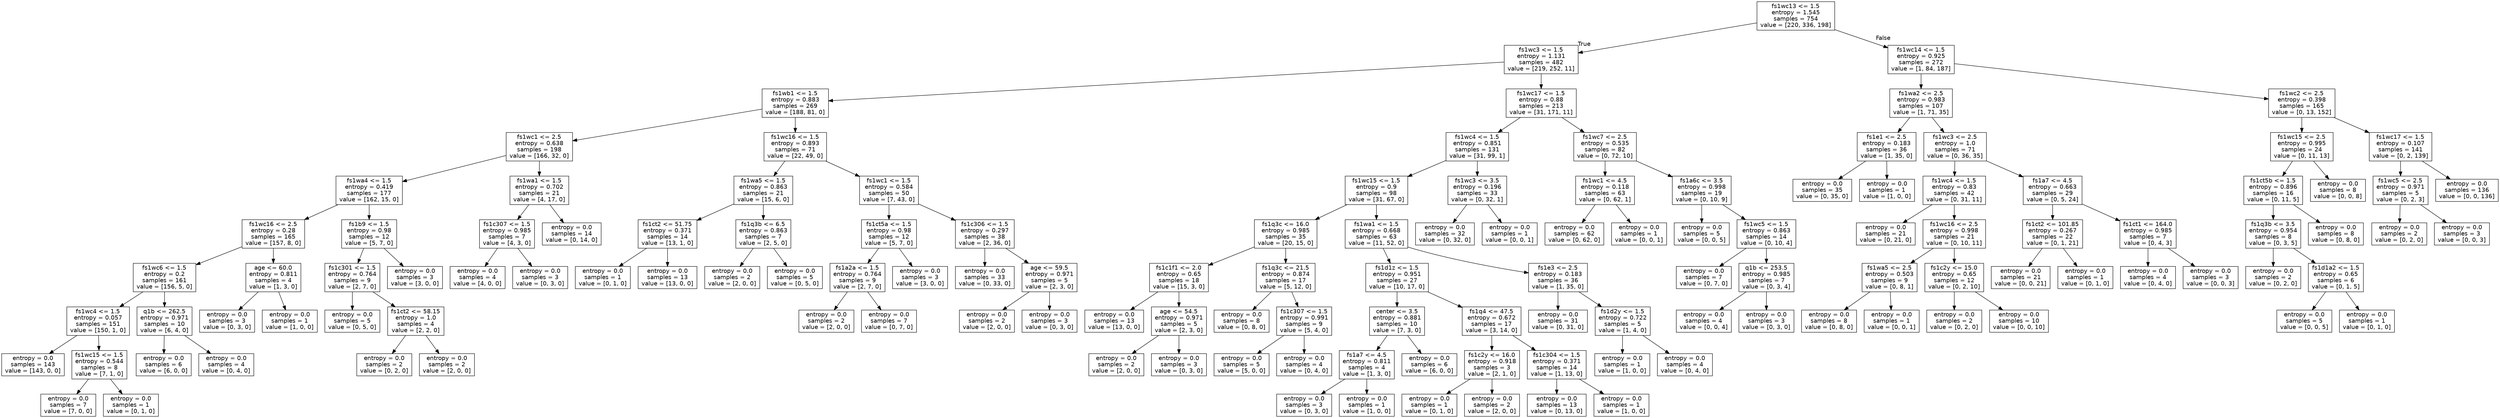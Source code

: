 digraph Tree {
node [shape=box, fontname="helvetica"] ;
edge [fontname="helvetica"] ;
0 [label="fs1wc13 <= 1.5\nentropy = 1.545\nsamples = 754\nvalue = [220, 336, 198]"] ;
1 [label="fs1wc3 <= 1.5\nentropy = 1.131\nsamples = 482\nvalue = [219, 252, 11]"] ;
0 -> 1 [labeldistance=2.5, labelangle=45, headlabel="True"] ;
2 [label="fs1wb1 <= 1.5\nentropy = 0.883\nsamples = 269\nvalue = [188, 81, 0]"] ;
1 -> 2 ;
3 [label="fs1wc1 <= 2.5\nentropy = 0.638\nsamples = 198\nvalue = [166, 32, 0]"] ;
2 -> 3 ;
4 [label="fs1wa4 <= 1.5\nentropy = 0.419\nsamples = 177\nvalue = [162, 15, 0]"] ;
3 -> 4 ;
5 [label="fs1wc16 <= 2.5\nentropy = 0.28\nsamples = 165\nvalue = [157, 8, 0]"] ;
4 -> 5 ;
6 [label="fs1wc6 <= 1.5\nentropy = 0.2\nsamples = 161\nvalue = [156, 5, 0]"] ;
5 -> 6 ;
7 [label="fs1wc4 <= 1.5\nentropy = 0.057\nsamples = 151\nvalue = [150, 1, 0]"] ;
6 -> 7 ;
8 [label="entropy = 0.0\nsamples = 143\nvalue = [143, 0, 0]"] ;
7 -> 8 ;
9 [label="fs1wc15 <= 1.5\nentropy = 0.544\nsamples = 8\nvalue = [7, 1, 0]"] ;
7 -> 9 ;
10 [label="entropy = 0.0\nsamples = 7\nvalue = [7, 0, 0]"] ;
9 -> 10 ;
11 [label="entropy = 0.0\nsamples = 1\nvalue = [0, 1, 0]"] ;
9 -> 11 ;
12 [label="q1b <= 262.5\nentropy = 0.971\nsamples = 10\nvalue = [6, 4, 0]"] ;
6 -> 12 ;
13 [label="entropy = 0.0\nsamples = 6\nvalue = [6, 0, 0]"] ;
12 -> 13 ;
14 [label="entropy = 0.0\nsamples = 4\nvalue = [0, 4, 0]"] ;
12 -> 14 ;
15 [label="age <= 60.0\nentropy = 0.811\nsamples = 4\nvalue = [1, 3, 0]"] ;
5 -> 15 ;
16 [label="entropy = 0.0\nsamples = 3\nvalue = [0, 3, 0]"] ;
15 -> 16 ;
17 [label="entropy = 0.0\nsamples = 1\nvalue = [1, 0, 0]"] ;
15 -> 17 ;
18 [label="fs1b9 <= 1.5\nentropy = 0.98\nsamples = 12\nvalue = [5, 7, 0]"] ;
4 -> 18 ;
19 [label="fs1c301 <= 1.5\nentropy = 0.764\nsamples = 9\nvalue = [2, 7, 0]"] ;
18 -> 19 ;
20 [label="entropy = 0.0\nsamples = 5\nvalue = [0, 5, 0]"] ;
19 -> 20 ;
21 [label="fs1ct2 <= 58.15\nentropy = 1.0\nsamples = 4\nvalue = [2, 2, 0]"] ;
19 -> 21 ;
22 [label="entropy = 0.0\nsamples = 2\nvalue = [0, 2, 0]"] ;
21 -> 22 ;
23 [label="entropy = 0.0\nsamples = 2\nvalue = [2, 0, 0]"] ;
21 -> 23 ;
24 [label="entropy = 0.0\nsamples = 3\nvalue = [3, 0, 0]"] ;
18 -> 24 ;
25 [label="fs1wa1 <= 1.5\nentropy = 0.702\nsamples = 21\nvalue = [4, 17, 0]"] ;
3 -> 25 ;
26 [label="fs1c307 <= 1.5\nentropy = 0.985\nsamples = 7\nvalue = [4, 3, 0]"] ;
25 -> 26 ;
27 [label="entropy = 0.0\nsamples = 4\nvalue = [4, 0, 0]"] ;
26 -> 27 ;
28 [label="entropy = 0.0\nsamples = 3\nvalue = [0, 3, 0]"] ;
26 -> 28 ;
29 [label="entropy = 0.0\nsamples = 14\nvalue = [0, 14, 0]"] ;
25 -> 29 ;
30 [label="fs1wc16 <= 1.5\nentropy = 0.893\nsamples = 71\nvalue = [22, 49, 0]"] ;
2 -> 30 ;
31 [label="fs1wa5 <= 1.5\nentropy = 0.863\nsamples = 21\nvalue = [15, 6, 0]"] ;
30 -> 31 ;
32 [label="fs1ct2 <= 51.75\nentropy = 0.371\nsamples = 14\nvalue = [13, 1, 0]"] ;
31 -> 32 ;
33 [label="entropy = 0.0\nsamples = 1\nvalue = [0, 1, 0]"] ;
32 -> 33 ;
34 [label="entropy = 0.0\nsamples = 13\nvalue = [13, 0, 0]"] ;
32 -> 34 ;
35 [label="fs1q3b <= 6.5\nentropy = 0.863\nsamples = 7\nvalue = [2, 5, 0]"] ;
31 -> 35 ;
36 [label="entropy = 0.0\nsamples = 2\nvalue = [2, 0, 0]"] ;
35 -> 36 ;
37 [label="entropy = 0.0\nsamples = 5\nvalue = [0, 5, 0]"] ;
35 -> 37 ;
38 [label="fs1wc1 <= 1.5\nentropy = 0.584\nsamples = 50\nvalue = [7, 43, 0]"] ;
30 -> 38 ;
39 [label="fs1ct5a <= 1.5\nentropy = 0.98\nsamples = 12\nvalue = [5, 7, 0]"] ;
38 -> 39 ;
40 [label="fs1a2a <= 1.5\nentropy = 0.764\nsamples = 9\nvalue = [2, 7, 0]"] ;
39 -> 40 ;
41 [label="entropy = 0.0\nsamples = 2\nvalue = [2, 0, 0]"] ;
40 -> 41 ;
42 [label="entropy = 0.0\nsamples = 7\nvalue = [0, 7, 0]"] ;
40 -> 42 ;
43 [label="entropy = 0.0\nsamples = 3\nvalue = [3, 0, 0]"] ;
39 -> 43 ;
44 [label="fs1c306 <= 1.5\nentropy = 0.297\nsamples = 38\nvalue = [2, 36, 0]"] ;
38 -> 44 ;
45 [label="entropy = 0.0\nsamples = 33\nvalue = [0, 33, 0]"] ;
44 -> 45 ;
46 [label="age <= 59.5\nentropy = 0.971\nsamples = 5\nvalue = [2, 3, 0]"] ;
44 -> 46 ;
47 [label="entropy = 0.0\nsamples = 2\nvalue = [2, 0, 0]"] ;
46 -> 47 ;
48 [label="entropy = 0.0\nsamples = 3\nvalue = [0, 3, 0]"] ;
46 -> 48 ;
49 [label="fs1wc17 <= 1.5\nentropy = 0.88\nsamples = 213\nvalue = [31, 171, 11]"] ;
1 -> 49 ;
50 [label="fs1wc4 <= 1.5\nentropy = 0.851\nsamples = 131\nvalue = [31, 99, 1]"] ;
49 -> 50 ;
51 [label="fs1wc15 <= 1.5\nentropy = 0.9\nsamples = 98\nvalue = [31, 67, 0]"] ;
50 -> 51 ;
52 [label="fs1q3c <= 16.0\nentropy = 0.985\nsamples = 35\nvalue = [20, 15, 0]"] ;
51 -> 52 ;
53 [label="fs1c1f1 <= 2.0\nentropy = 0.65\nsamples = 18\nvalue = [15, 3, 0]"] ;
52 -> 53 ;
54 [label="entropy = 0.0\nsamples = 13\nvalue = [13, 0, 0]"] ;
53 -> 54 ;
55 [label="age <= 54.5\nentropy = 0.971\nsamples = 5\nvalue = [2, 3, 0]"] ;
53 -> 55 ;
56 [label="entropy = 0.0\nsamples = 2\nvalue = [2, 0, 0]"] ;
55 -> 56 ;
57 [label="entropy = 0.0\nsamples = 3\nvalue = [0, 3, 0]"] ;
55 -> 57 ;
58 [label="fs1q3c <= 21.5\nentropy = 0.874\nsamples = 17\nvalue = [5, 12, 0]"] ;
52 -> 58 ;
59 [label="entropy = 0.0\nsamples = 8\nvalue = [0, 8, 0]"] ;
58 -> 59 ;
60 [label="fs1c307 <= 1.5\nentropy = 0.991\nsamples = 9\nvalue = [5, 4, 0]"] ;
58 -> 60 ;
61 [label="entropy = 0.0\nsamples = 5\nvalue = [5, 0, 0]"] ;
60 -> 61 ;
62 [label="entropy = 0.0\nsamples = 4\nvalue = [0, 4, 0]"] ;
60 -> 62 ;
63 [label="fs1wa1 <= 1.5\nentropy = 0.668\nsamples = 63\nvalue = [11, 52, 0]"] ;
51 -> 63 ;
64 [label="fs1d1z <= 1.5\nentropy = 0.951\nsamples = 27\nvalue = [10, 17, 0]"] ;
63 -> 64 ;
65 [label="center <= 3.5\nentropy = 0.881\nsamples = 10\nvalue = [7, 3, 0]"] ;
64 -> 65 ;
66 [label="fs1a7 <= 4.5\nentropy = 0.811\nsamples = 4\nvalue = [1, 3, 0]"] ;
65 -> 66 ;
67 [label="entropy = 0.0\nsamples = 3\nvalue = [0, 3, 0]"] ;
66 -> 67 ;
68 [label="entropy = 0.0\nsamples = 1\nvalue = [1, 0, 0]"] ;
66 -> 68 ;
69 [label="entropy = 0.0\nsamples = 6\nvalue = [6, 0, 0]"] ;
65 -> 69 ;
70 [label="fs1q4 <= 47.5\nentropy = 0.672\nsamples = 17\nvalue = [3, 14, 0]"] ;
64 -> 70 ;
71 [label="fs1c2y <= 16.0\nentropy = 0.918\nsamples = 3\nvalue = [2, 1, 0]"] ;
70 -> 71 ;
72 [label="entropy = 0.0\nsamples = 1\nvalue = [0, 1, 0]"] ;
71 -> 72 ;
73 [label="entropy = 0.0\nsamples = 2\nvalue = [2, 0, 0]"] ;
71 -> 73 ;
74 [label="fs1c304 <= 1.5\nentropy = 0.371\nsamples = 14\nvalue = [1, 13, 0]"] ;
70 -> 74 ;
75 [label="entropy = 0.0\nsamples = 13\nvalue = [0, 13, 0]"] ;
74 -> 75 ;
76 [label="entropy = 0.0\nsamples = 1\nvalue = [1, 0, 0]"] ;
74 -> 76 ;
77 [label="fs1e3 <= 2.5\nentropy = 0.183\nsamples = 36\nvalue = [1, 35, 0]"] ;
63 -> 77 ;
78 [label="entropy = 0.0\nsamples = 31\nvalue = [0, 31, 0]"] ;
77 -> 78 ;
79 [label="fs1d2y <= 1.5\nentropy = 0.722\nsamples = 5\nvalue = [1, 4, 0]"] ;
77 -> 79 ;
80 [label="entropy = 0.0\nsamples = 1\nvalue = [1, 0, 0]"] ;
79 -> 80 ;
81 [label="entropy = 0.0\nsamples = 4\nvalue = [0, 4, 0]"] ;
79 -> 81 ;
82 [label="fs1wc3 <= 3.5\nentropy = 0.196\nsamples = 33\nvalue = [0, 32, 1]"] ;
50 -> 82 ;
83 [label="entropy = 0.0\nsamples = 32\nvalue = [0, 32, 0]"] ;
82 -> 83 ;
84 [label="entropy = 0.0\nsamples = 1\nvalue = [0, 0, 1]"] ;
82 -> 84 ;
85 [label="fs1wc7 <= 2.5\nentropy = 0.535\nsamples = 82\nvalue = [0, 72, 10]"] ;
49 -> 85 ;
86 [label="fs1wc1 <= 4.5\nentropy = 0.118\nsamples = 63\nvalue = [0, 62, 1]"] ;
85 -> 86 ;
87 [label="entropy = 0.0\nsamples = 62\nvalue = [0, 62, 0]"] ;
86 -> 87 ;
88 [label="entropy = 0.0\nsamples = 1\nvalue = [0, 0, 1]"] ;
86 -> 88 ;
89 [label="fs1a6c <= 3.5\nentropy = 0.998\nsamples = 19\nvalue = [0, 10, 9]"] ;
85 -> 89 ;
90 [label="entropy = 0.0\nsamples = 5\nvalue = [0, 0, 5]"] ;
89 -> 90 ;
91 [label="fs1wc5 <= 1.5\nentropy = 0.863\nsamples = 14\nvalue = [0, 10, 4]"] ;
89 -> 91 ;
92 [label="entropy = 0.0\nsamples = 7\nvalue = [0, 7, 0]"] ;
91 -> 92 ;
93 [label="q1b <= 253.5\nentropy = 0.985\nsamples = 7\nvalue = [0, 3, 4]"] ;
91 -> 93 ;
94 [label="entropy = 0.0\nsamples = 4\nvalue = [0, 0, 4]"] ;
93 -> 94 ;
95 [label="entropy = 0.0\nsamples = 3\nvalue = [0, 3, 0]"] ;
93 -> 95 ;
96 [label="fs1wc14 <= 1.5\nentropy = 0.925\nsamples = 272\nvalue = [1, 84, 187]"] ;
0 -> 96 [labeldistance=2.5, labelangle=-45, headlabel="False"] ;
97 [label="fs1wa2 <= 2.5\nentropy = 0.983\nsamples = 107\nvalue = [1, 71, 35]"] ;
96 -> 97 ;
98 [label="fs1e1 <= 2.5\nentropy = 0.183\nsamples = 36\nvalue = [1, 35, 0]"] ;
97 -> 98 ;
99 [label="entropy = 0.0\nsamples = 35\nvalue = [0, 35, 0]"] ;
98 -> 99 ;
100 [label="entropy = 0.0\nsamples = 1\nvalue = [1, 0, 0]"] ;
98 -> 100 ;
101 [label="fs1wc3 <= 2.5\nentropy = 1.0\nsamples = 71\nvalue = [0, 36, 35]"] ;
97 -> 101 ;
102 [label="fs1wc4 <= 1.5\nentropy = 0.83\nsamples = 42\nvalue = [0, 31, 11]"] ;
101 -> 102 ;
103 [label="entropy = 0.0\nsamples = 21\nvalue = [0, 21, 0]"] ;
102 -> 103 ;
104 [label="fs1wc16 <= 2.5\nentropy = 0.998\nsamples = 21\nvalue = [0, 10, 11]"] ;
102 -> 104 ;
105 [label="fs1wa5 <= 2.5\nentropy = 0.503\nsamples = 9\nvalue = [0, 8, 1]"] ;
104 -> 105 ;
106 [label="entropy = 0.0\nsamples = 8\nvalue = [0, 8, 0]"] ;
105 -> 106 ;
107 [label="entropy = 0.0\nsamples = 1\nvalue = [0, 0, 1]"] ;
105 -> 107 ;
108 [label="fs1c2y <= 15.0\nentropy = 0.65\nsamples = 12\nvalue = [0, 2, 10]"] ;
104 -> 108 ;
109 [label="entropy = 0.0\nsamples = 2\nvalue = [0, 2, 0]"] ;
108 -> 109 ;
110 [label="entropy = 0.0\nsamples = 10\nvalue = [0, 0, 10]"] ;
108 -> 110 ;
111 [label="fs1a7 <= 4.5\nentropy = 0.663\nsamples = 29\nvalue = [0, 5, 24]"] ;
101 -> 111 ;
112 [label="fs1ct2 <= 101.85\nentropy = 0.267\nsamples = 22\nvalue = [0, 1, 21]"] ;
111 -> 112 ;
113 [label="entropy = 0.0\nsamples = 21\nvalue = [0, 0, 21]"] ;
112 -> 113 ;
114 [label="entropy = 0.0\nsamples = 1\nvalue = [0, 1, 0]"] ;
112 -> 114 ;
115 [label="fs1ct1 <= 164.0\nentropy = 0.985\nsamples = 7\nvalue = [0, 4, 3]"] ;
111 -> 115 ;
116 [label="entropy = 0.0\nsamples = 4\nvalue = [0, 4, 0]"] ;
115 -> 116 ;
117 [label="entropy = 0.0\nsamples = 3\nvalue = [0, 0, 3]"] ;
115 -> 117 ;
118 [label="fs1wc2 <= 2.5\nentropy = 0.398\nsamples = 165\nvalue = [0, 13, 152]"] ;
96 -> 118 ;
119 [label="fs1wc15 <= 2.5\nentropy = 0.995\nsamples = 24\nvalue = [0, 11, 13]"] ;
118 -> 119 ;
120 [label="fs1ct5b <= 1.5\nentropy = 0.896\nsamples = 16\nvalue = [0, 11, 5]"] ;
119 -> 120 ;
121 [label="fs1q3b <= 3.5\nentropy = 0.954\nsamples = 8\nvalue = [0, 3, 5]"] ;
120 -> 121 ;
122 [label="entropy = 0.0\nsamples = 2\nvalue = [0, 2, 0]"] ;
121 -> 122 ;
123 [label="fs1d1a2 <= 1.5\nentropy = 0.65\nsamples = 6\nvalue = [0, 1, 5]"] ;
121 -> 123 ;
124 [label="entropy = 0.0\nsamples = 5\nvalue = [0, 0, 5]"] ;
123 -> 124 ;
125 [label="entropy = 0.0\nsamples = 1\nvalue = [0, 1, 0]"] ;
123 -> 125 ;
126 [label="entropy = 0.0\nsamples = 8\nvalue = [0, 8, 0]"] ;
120 -> 126 ;
127 [label="entropy = 0.0\nsamples = 8\nvalue = [0, 0, 8]"] ;
119 -> 127 ;
128 [label="fs1wc17 <= 1.5\nentropy = 0.107\nsamples = 141\nvalue = [0, 2, 139]"] ;
118 -> 128 ;
129 [label="fs1wc5 <= 2.5\nentropy = 0.971\nsamples = 5\nvalue = [0, 2, 3]"] ;
128 -> 129 ;
130 [label="entropy = 0.0\nsamples = 2\nvalue = [0, 2, 0]"] ;
129 -> 130 ;
131 [label="entropy = 0.0\nsamples = 3\nvalue = [0, 0, 3]"] ;
129 -> 131 ;
132 [label="entropy = 0.0\nsamples = 136\nvalue = [0, 0, 136]"] ;
128 -> 132 ;
}